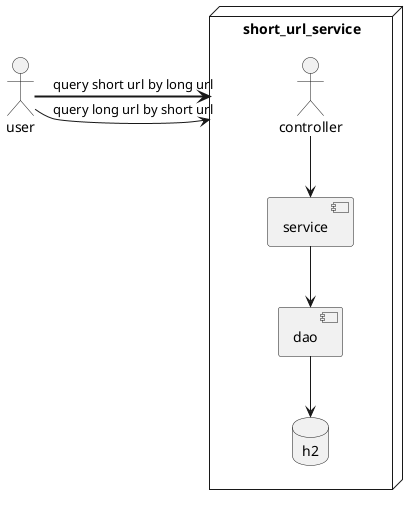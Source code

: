 @startuml
actor user


node short_url_service{

 component service
 component dao
 database h2

 controller --> service
 service --> dao
 dao --> h2
}
user => short_url_service: query short url by long url
user -> short_url_service: query long url by short url
@enduml